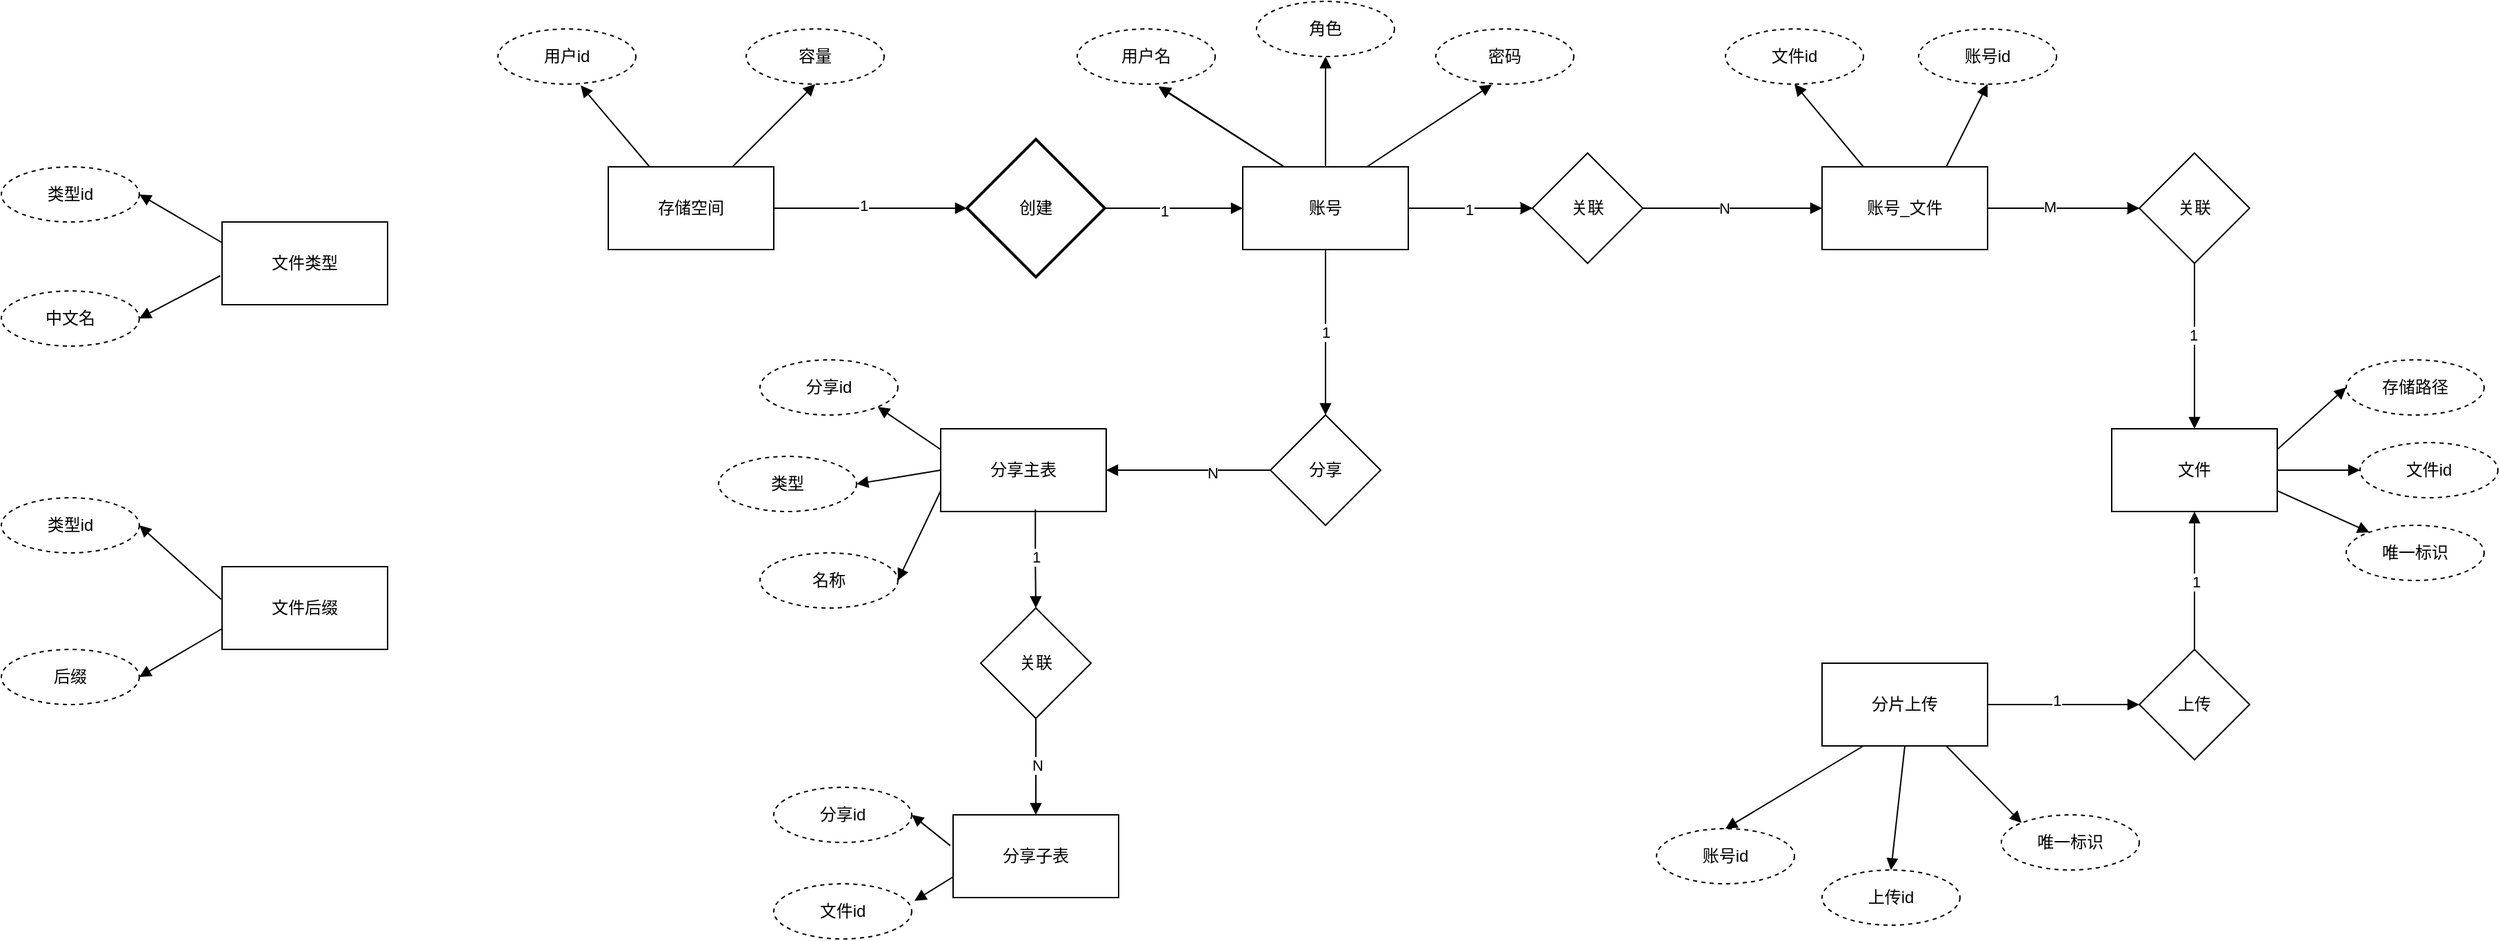 <mxfile version="26.1.3">
  <diagram name="第 1 页" id="PduAg0AREe6uGQokyNW8">
    <mxGraphModel dx="1889" dy="630" grid="1" gridSize="10" guides="1" tooltips="1" connect="1" arrows="1" fold="1" page="1" pageScale="1" pageWidth="827" pageHeight="1169" math="0" shadow="0">
      <root>
        <mxCell id="0" />
        <mxCell id="1" parent="0" />
        <mxCell id="JB8tI0yH94NH3VG3KQCO-1" value="文件类型" style="rounded=0;whiteSpace=wrap;html=1;" parent="1" vertex="1">
          <mxGeometry x="140" y="290" width="120" height="60" as="geometry" />
        </mxCell>
        <mxCell id="JB8tI0yH94NH3VG3KQCO-2" value="类型id" style="ellipse;whiteSpace=wrap;html=1;align=center;dashed=1;" parent="1" vertex="1">
          <mxGeometry x="-20" y="250" width="100" height="40" as="geometry" />
        </mxCell>
        <mxCell id="JB8tI0yH94NH3VG3KQCO-3" value="中文名" style="ellipse;whiteSpace=wrap;html=1;align=center;dashed=1;" parent="1" vertex="1">
          <mxGeometry x="-20" y="340" width="100" height="40" as="geometry" />
        </mxCell>
        <mxCell id="JB8tI0yH94NH3VG3KQCO-6" value="&#xa;&lt;span style=&quot;color: rgba(0, 0, 0, 0); font-family: monospace; font-size: 0px; font-style: normal; font-variant-ligatures: normal; font-variant-caps: normal; font-weight: 400; letter-spacing: normal; orphans: 2; text-align: start; text-indent: 0px; text-transform: none; widows: 2; word-spacing: 0px; -webkit-text-stroke-width: 0px; white-space: nowrap; background-color: rgb(251, 251, 251); text-decoration-thickness: initial; text-decoration-style: initial; text-decoration-color: initial; display: inline !important; float: none;&quot;&gt;&amp;nbsp;&lt;/span&gt;&#xa;&#xa;" style="html=1;verticalAlign=bottom;endArrow=block;curved=0;rounded=0;entryX=1;entryY=0.5;entryDx=0;entryDy=0;exitX=0;exitY=0.25;exitDx=0;exitDy=0;" parent="1" source="JB8tI0yH94NH3VG3KQCO-1" target="JB8tI0yH94NH3VG3KQCO-2" edge="1">
          <mxGeometry width="80" relative="1" as="geometry">
            <mxPoint x="130" y="260" as="sourcePoint" />
            <mxPoint x="210" y="260" as="targetPoint" />
          </mxGeometry>
        </mxCell>
        <mxCell id="JB8tI0yH94NH3VG3KQCO-7" value="" style="html=1;verticalAlign=bottom;endArrow=block;curved=0;rounded=0;exitX=-0.011;exitY=0.65;exitDx=0;exitDy=0;exitPerimeter=0;entryX=1;entryY=0.5;entryDx=0;entryDy=0;" parent="1" source="JB8tI0yH94NH3VG3KQCO-1" target="JB8tI0yH94NH3VG3KQCO-3" edge="1">
          <mxGeometry width="80" relative="1" as="geometry">
            <mxPoint x="110" y="400" as="sourcePoint" />
            <mxPoint x="190" y="400" as="targetPoint" />
          </mxGeometry>
        </mxCell>
        <mxCell id="JB8tI0yH94NH3VG3KQCO-9" value="文件后缀" style="rounded=0;whiteSpace=wrap;html=1;" parent="1" vertex="1">
          <mxGeometry x="140" y="540" width="120" height="60" as="geometry" />
        </mxCell>
        <mxCell id="JB8tI0yH94NH3VG3KQCO-10" value="类型id" style="ellipse;whiteSpace=wrap;html=1;align=center;dashed=1;" parent="1" vertex="1">
          <mxGeometry x="-20" y="490" width="100" height="40" as="geometry" />
        </mxCell>
        <mxCell id="JB8tI0yH94NH3VG3KQCO-11" value="后缀" style="ellipse;whiteSpace=wrap;html=1;align=center;dashed=1;" parent="1" vertex="1">
          <mxGeometry x="-20" y="600" width="100" height="40" as="geometry" />
        </mxCell>
        <mxCell id="JB8tI0yH94NH3VG3KQCO-12" value="" style="html=1;verticalAlign=bottom;endArrow=block;curved=0;rounded=0;entryX=1;entryY=0.5;entryDx=0;entryDy=0;exitX=-0.006;exitY=0.394;exitDx=0;exitDy=0;exitPerimeter=0;" parent="1" source="JB8tI0yH94NH3VG3KQCO-9" target="JB8tI0yH94NH3VG3KQCO-10" edge="1">
          <mxGeometry width="80" relative="1" as="geometry">
            <mxPoint x="140" y="500" as="sourcePoint" />
            <mxPoint x="220" y="500" as="targetPoint" />
          </mxGeometry>
        </mxCell>
        <mxCell id="JB8tI0yH94NH3VG3KQCO-13" value="" style="html=1;verticalAlign=bottom;endArrow=block;curved=0;rounded=0;entryX=1;entryY=0.5;entryDx=0;entryDy=0;exitX=0;exitY=0.75;exitDx=0;exitDy=0;" parent="1" source="JB8tI0yH94NH3VG3KQCO-9" target="JB8tI0yH94NH3VG3KQCO-11" edge="1">
          <mxGeometry x="0.008" width="80" relative="1" as="geometry">
            <mxPoint x="120" y="640" as="sourcePoint" />
            <mxPoint x="200" y="640" as="targetPoint" />
            <mxPoint as="offset" />
          </mxGeometry>
        </mxCell>
        <mxCell id="JB8tI0yH94NH3VG3KQCO-14" value="存储空间" style="rounded=0;whiteSpace=wrap;html=1;" parent="1" vertex="1">
          <mxGeometry x="420" y="250" width="120" height="60" as="geometry" />
        </mxCell>
        <mxCell id="JB8tI0yH94NH3VG3KQCO-15" value="用户id" style="ellipse;whiteSpace=wrap;html=1;align=center;dashed=1;" parent="1" vertex="1">
          <mxGeometry x="340" y="150" width="100" height="40" as="geometry" />
        </mxCell>
        <mxCell id="JB8tI0yH94NH3VG3KQCO-16" value="容量" style="ellipse;whiteSpace=wrap;html=1;align=center;dashed=1;" parent="1" vertex="1">
          <mxGeometry x="520" y="150" width="100" height="40" as="geometry" />
        </mxCell>
        <mxCell id="JB8tI0yH94NH3VG3KQCO-17" value="" style="html=1;verticalAlign=bottom;endArrow=block;curved=0;rounded=0;entryX=0.6;entryY=1.025;entryDx=0;entryDy=0;entryPerimeter=0;exitX=0.25;exitY=0;exitDx=0;exitDy=0;" parent="1" source="JB8tI0yH94NH3VG3KQCO-14" target="JB8tI0yH94NH3VG3KQCO-15" edge="1">
          <mxGeometry x="0.009" width="80" relative="1" as="geometry">
            <mxPoint x="330" y="240" as="sourcePoint" />
            <mxPoint x="410" y="240" as="targetPoint" />
            <mxPoint as="offset" />
          </mxGeometry>
        </mxCell>
        <mxCell id="JB8tI0yH94NH3VG3KQCO-18" value="" style="html=1;verticalAlign=bottom;endArrow=block;curved=0;rounded=0;entryX=0.5;entryY=1;entryDx=0;entryDy=0;exitX=0.75;exitY=0;exitDx=0;exitDy=0;" parent="1" source="JB8tI0yH94NH3VG3KQCO-14" target="JB8tI0yH94NH3VG3KQCO-16" edge="1">
          <mxGeometry width="80" relative="1" as="geometry">
            <mxPoint x="520" y="220" as="sourcePoint" />
            <mxPoint x="600" y="220" as="targetPoint" />
          </mxGeometry>
        </mxCell>
        <mxCell id="JB8tI0yH94NH3VG3KQCO-19" value="创建" style="strokeWidth=2;html=1;shape=mxgraph.flowchart.decision;whiteSpace=wrap;" parent="1" vertex="1">
          <mxGeometry x="680" y="230" width="100" height="100" as="geometry" />
        </mxCell>
        <mxCell id="JB8tI0yH94NH3VG3KQCO-20" value="&#xa;&lt;span style=&quot;color: rgba(0, 0, 0, 0); font-family: monospace; font-size: 0px; font-style: normal; font-variant-ligatures: normal; font-variant-caps: normal; font-weight: 400; letter-spacing: normal; orphans: 2; text-align: start; text-indent: 0px; text-transform: none; widows: 2; word-spacing: 0px; -webkit-text-stroke-width: 0px; white-space: nowrap; background-color: rgb(251, 251, 251); text-decoration-thickness: initial; text-decoration-style: initial; text-decoration-color: initial; display: inline !important; float: none;&quot;&gt;&amp;nbsp;&lt;/span&gt;&#xa;&#xa;" style="endArrow=block;endFill=1;html=1;edgeStyle=orthogonalEdgeStyle;align=left;verticalAlign=top;rounded=0;exitX=1;exitY=0.5;exitDx=0;exitDy=0;" parent="1" source="JB8tI0yH94NH3VG3KQCO-14" target="JB8tI0yH94NH3VG3KQCO-19" edge="1">
          <mxGeometry x="-1" relative="1" as="geometry">
            <mxPoint x="560" y="240" as="sourcePoint" />
            <mxPoint x="720" y="240" as="targetPoint" />
          </mxGeometry>
        </mxCell>
        <mxCell id="JB8tI0yH94NH3VG3KQCO-43" value="1" style="edgeLabel;html=1;align=center;verticalAlign=middle;resizable=0;points=[];" parent="JB8tI0yH94NH3VG3KQCO-20" vertex="1" connectable="0">
          <mxGeometry x="-0.071" y="2" relative="1" as="geometry">
            <mxPoint as="offset" />
          </mxGeometry>
        </mxCell>
        <mxCell id="JB8tI0yH94NH3VG3KQCO-41" value="" style="edgeStyle=orthogonalEdgeStyle;rounded=0;orthogonalLoop=1;jettySize=auto;html=1;" parent="1" source="JB8tI0yH94NH3VG3KQCO-22" target="JB8tI0yH94NH3VG3KQCO-28" edge="1">
          <mxGeometry relative="1" as="geometry" />
        </mxCell>
        <mxCell id="JB8tI0yH94NH3VG3KQCO-22" value="账号" style="rounded=0;whiteSpace=wrap;html=1;" parent="1" vertex="1">
          <mxGeometry x="880" y="250" width="120" height="60" as="geometry" />
        </mxCell>
        <mxCell id="JB8tI0yH94NH3VG3KQCO-26" value="" style="endArrow=block;endFill=1;html=1;edgeStyle=orthogonalEdgeStyle;align=left;verticalAlign=top;rounded=0;exitX=1;exitY=0.5;exitDx=0;exitDy=0;exitPerimeter=0;" parent="1" source="JB8tI0yH94NH3VG3KQCO-19" target="JB8tI0yH94NH3VG3KQCO-22" edge="1">
          <mxGeometry x="-1" relative="1" as="geometry">
            <mxPoint x="760" y="380" as="sourcePoint" />
            <mxPoint x="890" y="280" as="targetPoint" />
            <Array as="points" />
          </mxGeometry>
        </mxCell>
        <mxCell id="JB8tI0yH94NH3VG3KQCO-45" value="1" style="edgeLabel;html=1;align=center;verticalAlign=middle;resizable=0;points=[];" parent="JB8tI0yH94NH3VG3KQCO-26" vertex="1" connectable="0">
          <mxGeometry x="-0.14" y="-2" relative="1" as="geometry">
            <mxPoint as="offset" />
          </mxGeometry>
        </mxCell>
        <mxCell id="JB8tI0yH94NH3VG3KQCO-28" value="关联" style="rhombus;whiteSpace=wrap;html=1;" parent="1" vertex="1">
          <mxGeometry x="1090" y="240" width="80" height="80" as="geometry" />
        </mxCell>
        <mxCell id="JB8tI0yH94NH3VG3KQCO-30" value="" style="endArrow=block;endFill=1;html=1;edgeStyle=orthogonalEdgeStyle;align=left;verticalAlign=top;rounded=0;exitX=1;exitY=0.5;exitDx=0;exitDy=0;" parent="1" source="JB8tI0yH94NH3VG3KQCO-22" target="JB8tI0yH94NH3VG3KQCO-28" edge="1">
          <mxGeometry x="-1" relative="1" as="geometry">
            <mxPoint x="1060" y="450" as="sourcePoint" />
            <mxPoint x="1220" y="450" as="targetPoint" />
          </mxGeometry>
        </mxCell>
        <mxCell id="JB8tI0yH94NH3VG3KQCO-46" value="1" style="edgeLabel;html=1;align=center;verticalAlign=middle;resizable=0;points=[];" parent="JB8tI0yH94NH3VG3KQCO-30" vertex="1" connectable="0">
          <mxGeometry x="-0.022" y="-1" relative="1" as="geometry">
            <mxPoint as="offset" />
          </mxGeometry>
        </mxCell>
        <mxCell id="JB8tI0yH94NH3VG3KQCO-32" value="" style="endArrow=block;endFill=1;html=1;edgeStyle=orthogonalEdgeStyle;align=left;verticalAlign=top;rounded=0;entryX=0;entryY=0.5;entryDx=0;entryDy=0;" parent="1" source="JB8tI0yH94NH3VG3KQCO-28" target="JB8tI0yH94NH3VG3KQCO-34" edge="1">
          <mxGeometry x="-1" relative="1" as="geometry">
            <mxPoint x="1260" y="280" as="sourcePoint" />
            <mxPoint x="1290" y="280" as="targetPoint" />
            <mxPoint as="offset" />
          </mxGeometry>
        </mxCell>
        <mxCell id="JB8tI0yH94NH3VG3KQCO-47" value="N" style="edgeLabel;html=1;align=center;verticalAlign=middle;resizable=0;points=[];" parent="JB8tI0yH94NH3VG3KQCO-32" vertex="1" connectable="0">
          <mxGeometry x="-0.103" relative="1" as="geometry">
            <mxPoint as="offset" />
          </mxGeometry>
        </mxCell>
        <mxCell id="JB8tI0yH94NH3VG3KQCO-42" value="" style="edgeStyle=orthogonalEdgeStyle;rounded=0;orthogonalLoop=1;jettySize=auto;html=1;" parent="1" source="JB8tI0yH94NH3VG3KQCO-34" target="JB8tI0yH94NH3VG3KQCO-35" edge="1">
          <mxGeometry relative="1" as="geometry" />
        </mxCell>
        <mxCell id="JB8tI0yH94NH3VG3KQCO-34" value="账号_文件" style="rounded=0;whiteSpace=wrap;html=1;" parent="1" vertex="1">
          <mxGeometry x="1300" y="250" width="120" height="60" as="geometry" />
        </mxCell>
        <mxCell id="JB8tI0yH94NH3VG3KQCO-35" value="关联" style="rhombus;whiteSpace=wrap;html=1;" parent="1" vertex="1">
          <mxGeometry x="1530" y="240" width="80" height="80" as="geometry" />
        </mxCell>
        <mxCell id="JB8tI0yH94NH3VG3KQCO-36" value="" style="endArrow=block;endFill=1;html=1;edgeStyle=orthogonalEdgeStyle;align=left;verticalAlign=top;rounded=0;exitX=1;exitY=0.5;exitDx=0;exitDy=0;" parent="1" source="JB8tI0yH94NH3VG3KQCO-34" target="JB8tI0yH94NH3VG3KQCO-35" edge="1">
          <mxGeometry x="-1" relative="1" as="geometry">
            <mxPoint x="1390" y="450" as="sourcePoint" />
            <mxPoint x="1550" y="450" as="targetPoint" />
            <mxPoint as="offset" />
          </mxGeometry>
        </mxCell>
        <mxCell id="JB8tI0yH94NH3VG3KQCO-48" value="M" style="edgeLabel;html=1;align=center;verticalAlign=middle;resizable=0;points=[];" parent="JB8tI0yH94NH3VG3KQCO-36" vertex="1" connectable="0">
          <mxGeometry x="-0.194" y="1" relative="1" as="geometry">
            <mxPoint as="offset" />
          </mxGeometry>
        </mxCell>
        <mxCell id="JB8tI0yH94NH3VG3KQCO-38" value="文件" style="rounded=0;whiteSpace=wrap;html=1;" parent="1" vertex="1">
          <mxGeometry x="1510" y="440" width="120" height="60" as="geometry" />
        </mxCell>
        <mxCell id="JB8tI0yH94NH3VG3KQCO-39" value="" style="endArrow=block;endFill=1;html=1;edgeStyle=orthogonalEdgeStyle;align=left;verticalAlign=top;rounded=0;entryX=0.5;entryY=0;entryDx=0;entryDy=0;" parent="1" source="JB8tI0yH94NH3VG3KQCO-35" target="JB8tI0yH94NH3VG3KQCO-38" edge="1">
          <mxGeometry x="-1" relative="1" as="geometry">
            <mxPoint x="1340" y="390" as="sourcePoint" />
            <mxPoint x="1500" y="390" as="targetPoint" />
          </mxGeometry>
        </mxCell>
        <mxCell id="JB8tI0yH94NH3VG3KQCO-49" value="1" style="edgeLabel;html=1;align=center;verticalAlign=middle;resizable=0;points=[];" parent="JB8tI0yH94NH3VG3KQCO-39" vertex="1" connectable="0">
          <mxGeometry x="-0.133" y="-1" relative="1" as="geometry">
            <mxPoint as="offset" />
          </mxGeometry>
        </mxCell>
        <mxCell id="JB8tI0yH94NH3VG3KQCO-50" value="上传" style="rhombus;whiteSpace=wrap;html=1;" parent="1" vertex="1">
          <mxGeometry x="1530" y="600" width="80" height="80" as="geometry" />
        </mxCell>
        <mxCell id="JB8tI0yH94NH3VG3KQCO-51" value="" style="endArrow=block;endFill=1;html=1;edgeStyle=orthogonalEdgeStyle;align=left;verticalAlign=top;rounded=0;entryX=0.5;entryY=1;entryDx=0;entryDy=0;" parent="1" source="JB8tI0yH94NH3VG3KQCO-50" target="JB8tI0yH94NH3VG3KQCO-38" edge="1">
          <mxGeometry x="-1" relative="1" as="geometry">
            <mxPoint x="1420" y="550" as="sourcePoint" />
            <mxPoint x="1580" y="550" as="targetPoint" />
          </mxGeometry>
        </mxCell>
        <mxCell id="JB8tI0yH94NH3VG3KQCO-53" value="1" style="edgeLabel;html=1;align=center;verticalAlign=middle;resizable=0;points=[];" parent="JB8tI0yH94NH3VG3KQCO-51" vertex="1" connectable="0">
          <mxGeometry x="-0.02" y="-1" relative="1" as="geometry">
            <mxPoint as="offset" />
          </mxGeometry>
        </mxCell>
        <mxCell id="JB8tI0yH94NH3VG3KQCO-54" value="分片上传" style="rounded=0;whiteSpace=wrap;html=1;" parent="1" vertex="1">
          <mxGeometry x="1300" y="610" width="120" height="60" as="geometry" />
        </mxCell>
        <mxCell id="JB8tI0yH94NH3VG3KQCO-55" value="" style="endArrow=block;endFill=1;html=1;edgeStyle=orthogonalEdgeStyle;align=left;verticalAlign=top;rounded=0;exitX=1;exitY=0.5;exitDx=0;exitDy=0;entryX=0;entryY=0.5;entryDx=0;entryDy=0;" parent="1" source="JB8tI0yH94NH3VG3KQCO-54" target="JB8tI0yH94NH3VG3KQCO-50" edge="1">
          <mxGeometry x="-1" relative="1" as="geometry">
            <mxPoint x="1440" y="640" as="sourcePoint" />
            <mxPoint x="1600" y="640" as="targetPoint" />
          </mxGeometry>
        </mxCell>
        <mxCell id="JB8tI0yH94NH3VG3KQCO-57" value="1" style="edgeLabel;html=1;align=center;verticalAlign=middle;resizable=0;points=[];" parent="JB8tI0yH94NH3VG3KQCO-55" vertex="1" connectable="0">
          <mxGeometry x="-0.103" y="3" relative="1" as="geometry">
            <mxPoint as="offset" />
          </mxGeometry>
        </mxCell>
        <mxCell id="JB8tI0yH94NH3VG3KQCO-58" value="分享" style="rhombus;whiteSpace=wrap;html=1;" parent="1" vertex="1">
          <mxGeometry x="900" y="430" width="80" height="80" as="geometry" />
        </mxCell>
        <mxCell id="JB8tI0yH94NH3VG3KQCO-59" value="" style="endArrow=block;endFill=1;html=1;edgeStyle=orthogonalEdgeStyle;align=left;verticalAlign=top;rounded=0;exitX=0.5;exitY=1;exitDx=0;exitDy=0;" parent="1" source="JB8tI0yH94NH3VG3KQCO-22" target="JB8tI0yH94NH3VG3KQCO-58" edge="1">
          <mxGeometry x="-1" relative="1" as="geometry">
            <mxPoint x="740" y="410" as="sourcePoint" />
            <mxPoint x="900" y="410" as="targetPoint" />
            <Array as="points">
              <mxPoint x="940" y="370" />
              <mxPoint x="940" y="370" />
            </Array>
          </mxGeometry>
        </mxCell>
        <mxCell id="JB8tI0yH94NH3VG3KQCO-61" value="1" style="edgeLabel;html=1;align=center;verticalAlign=middle;resizable=0;points=[];" parent="JB8tI0yH94NH3VG3KQCO-59" vertex="1" connectable="0">
          <mxGeometry y="6" relative="1" as="geometry">
            <mxPoint x="-6" as="offset" />
          </mxGeometry>
        </mxCell>
        <mxCell id="JB8tI0yH94NH3VG3KQCO-62" value="分享主表" style="rounded=0;whiteSpace=wrap;html=1;" parent="1" vertex="1">
          <mxGeometry x="661" y="440" width="120" height="60" as="geometry" />
        </mxCell>
        <mxCell id="JB8tI0yH94NH3VG3KQCO-63" value="" style="endArrow=block;endFill=1;html=1;edgeStyle=orthogonalEdgeStyle;align=left;verticalAlign=top;rounded=0;entryX=1;entryY=0.5;entryDx=0;entryDy=0;" parent="1" source="JB8tI0yH94NH3VG3KQCO-58" target="JB8tI0yH94NH3VG3KQCO-62" edge="1">
          <mxGeometry x="-1" relative="1" as="geometry">
            <mxPoint x="740" y="600" as="sourcePoint" />
            <mxPoint x="900" y="600" as="targetPoint" />
          </mxGeometry>
        </mxCell>
        <mxCell id="JB8tI0yH94NH3VG3KQCO-65" value="N" style="edgeLabel;html=1;align=center;verticalAlign=middle;resizable=0;points=[];" parent="JB8tI0yH94NH3VG3KQCO-63" vertex="1" connectable="0">
          <mxGeometry x="-0.291" y="2" relative="1" as="geometry">
            <mxPoint as="offset" />
          </mxGeometry>
        </mxCell>
        <mxCell id="JB8tI0yH94NH3VG3KQCO-66" value="分享子表" style="rounded=0;whiteSpace=wrap;html=1;" parent="1" vertex="1">
          <mxGeometry x="670" y="720" width="120" height="60" as="geometry" />
        </mxCell>
        <mxCell id="JB8tI0yH94NH3VG3KQCO-67" value="关联" style="rhombus;whiteSpace=wrap;html=1;" parent="1" vertex="1">
          <mxGeometry x="690" y="570" width="80" height="80" as="geometry" />
        </mxCell>
        <mxCell id="JB8tI0yH94NH3VG3KQCO-68" value="" style="endArrow=block;endFill=1;html=1;edgeStyle=orthogonalEdgeStyle;align=left;verticalAlign=top;rounded=0;exitX=0.572;exitY=0.972;exitDx=0;exitDy=0;exitPerimeter=0;entryX=0.5;entryY=0;entryDx=0;entryDy=0;" parent="1" source="JB8tI0yH94NH3VG3KQCO-62" target="JB8tI0yH94NH3VG3KQCO-67" edge="1">
          <mxGeometry x="-1" relative="1" as="geometry">
            <mxPoint x="540" y="550" as="sourcePoint" />
            <mxPoint x="700" y="550" as="targetPoint" />
          </mxGeometry>
        </mxCell>
        <mxCell id="JB8tI0yH94NH3VG3KQCO-70" value="1" style="edgeLabel;html=1;align=center;verticalAlign=middle;resizable=0;points=[];" parent="JB8tI0yH94NH3VG3KQCO-68" vertex="1" connectable="0">
          <mxGeometry x="-0.038" relative="1" as="geometry">
            <mxPoint as="offset" />
          </mxGeometry>
        </mxCell>
        <mxCell id="JB8tI0yH94NH3VG3KQCO-71" value="" style="endArrow=block;endFill=1;html=1;edgeStyle=orthogonalEdgeStyle;align=left;verticalAlign=top;rounded=0;exitX=0.5;exitY=1;exitDx=0;exitDy=0;entryX=0.5;entryY=0;entryDx=0;entryDy=0;" parent="1" source="JB8tI0yH94NH3VG3KQCO-67" target="JB8tI0yH94NH3VG3KQCO-66" edge="1">
          <mxGeometry x="-1" relative="1" as="geometry">
            <mxPoint x="840" y="670" as="sourcePoint" />
            <mxPoint x="1000" y="670" as="targetPoint" />
            <mxPoint as="offset" />
          </mxGeometry>
        </mxCell>
        <mxCell id="JB8tI0yH94NH3VG3KQCO-74" value="N" style="edgeLabel;html=1;align=center;verticalAlign=middle;resizable=0;points=[];" parent="JB8tI0yH94NH3VG3KQCO-71" vertex="1" connectable="0">
          <mxGeometry x="-0.029" y="1" relative="1" as="geometry">
            <mxPoint as="offset" />
          </mxGeometry>
        </mxCell>
        <mxCell id="JB8tI0yH94NH3VG3KQCO-75" value="用户名" style="ellipse;whiteSpace=wrap;html=1;align=center;dashed=1;" parent="1" vertex="1">
          <mxGeometry x="760" y="150" width="100" height="40" as="geometry" />
        </mxCell>
        <mxCell id="JB8tI0yH94NH3VG3KQCO-76" value="角色" style="ellipse;whiteSpace=wrap;html=1;align=center;dashed=1;" parent="1" vertex="1">
          <mxGeometry x="890" y="130" width="100" height="40" as="geometry" />
        </mxCell>
        <mxCell id="JB8tI0yH94NH3VG3KQCO-77" value="密码" style="ellipse;whiteSpace=wrap;html=1;align=center;dashed=1;" parent="1" vertex="1">
          <mxGeometry x="1020" y="150" width="100" height="40" as="geometry" />
        </mxCell>
        <mxCell id="JB8tI0yH94NH3VG3KQCO-78" value="" style="html=1;verticalAlign=bottom;endArrow=block;curved=0;rounded=0;entryX=0.593;entryY=1.042;entryDx=0;entryDy=0;entryPerimeter=0;exitX=0.25;exitY=0;exitDx=0;exitDy=0;" parent="1" source="JB8tI0yH94NH3VG3KQCO-22" target="JB8tI0yH94NH3VG3KQCO-75" edge="1">
          <mxGeometry width="80" relative="1" as="geometry">
            <mxPoint x="850" y="220" as="sourcePoint" />
            <mxPoint x="930" y="220" as="targetPoint" />
          </mxGeometry>
        </mxCell>
        <mxCell id="JB8tI0yH94NH3VG3KQCO-79" value="" style="html=1;verticalAlign=bottom;endArrow=block;curved=0;rounded=0;entryX=0.593;entryY=1.042;entryDx=0;entryDy=0;entryPerimeter=0;exitX=0.25;exitY=0;exitDx=0;exitDy=0;" parent="1" edge="1">
          <mxGeometry width="80" relative="1" as="geometry">
            <mxPoint x="910" y="250" as="sourcePoint" />
            <mxPoint x="819" y="192" as="targetPoint" />
          </mxGeometry>
        </mxCell>
        <mxCell id="JB8tI0yH94NH3VG3KQCO-80" value="" style="html=1;verticalAlign=bottom;endArrow=block;curved=0;rounded=0;entryX=0.5;entryY=1;entryDx=0;entryDy=0;exitX=0.5;exitY=0;exitDx=0;exitDy=0;" parent="1" source="JB8tI0yH94NH3VG3KQCO-22" target="JB8tI0yH94NH3VG3KQCO-76" edge="1">
          <mxGeometry width="80" relative="1" as="geometry">
            <mxPoint x="940" y="210" as="sourcePoint" />
            <mxPoint x="849" y="152" as="targetPoint" />
          </mxGeometry>
        </mxCell>
        <mxCell id="JB8tI0yH94NH3VG3KQCO-81" value="" style="html=1;verticalAlign=bottom;endArrow=block;curved=0;rounded=0;entryX=0.407;entryY=1.008;entryDx=0;entryDy=0;exitX=0.75;exitY=0;exitDx=0;exitDy=0;entryPerimeter=0;" parent="1" source="JB8tI0yH94NH3VG3KQCO-22" target="JB8tI0yH94NH3VG3KQCO-77" edge="1">
          <mxGeometry width="80" relative="1" as="geometry">
            <mxPoint x="980" y="230" as="sourcePoint" />
            <mxPoint x="1020" y="120" as="targetPoint" />
          </mxGeometry>
        </mxCell>
        <mxCell id="1YwyQfuB1uYmzjiXLS0m-1" value="文件id" style="ellipse;whiteSpace=wrap;html=1;align=center;dashed=1;" vertex="1" parent="1">
          <mxGeometry x="1230" y="150" width="100" height="40" as="geometry" />
        </mxCell>
        <mxCell id="1YwyQfuB1uYmzjiXLS0m-2" value="账号id" style="ellipse;whiteSpace=wrap;html=1;align=center;dashed=1;" vertex="1" parent="1">
          <mxGeometry x="1370" y="150" width="100" height="40" as="geometry" />
        </mxCell>
        <mxCell id="1YwyQfuB1uYmzjiXLS0m-3" value="存储路径" style="ellipse;whiteSpace=wrap;html=1;align=center;dashed=1;" vertex="1" parent="1">
          <mxGeometry x="1680" y="390" width="100" height="40" as="geometry" />
        </mxCell>
        <mxCell id="1YwyQfuB1uYmzjiXLS0m-4" value="文件id" style="ellipse;whiteSpace=wrap;html=1;align=center;dashed=1;" vertex="1" parent="1">
          <mxGeometry x="1690" y="450" width="100" height="40" as="geometry" />
        </mxCell>
        <mxCell id="1YwyQfuB1uYmzjiXLS0m-5" value="唯一标识" style="ellipse;whiteSpace=wrap;html=1;align=center;dashed=1;" vertex="1" parent="1">
          <mxGeometry x="1680" y="510" width="100" height="40" as="geometry" />
        </mxCell>
        <mxCell id="1YwyQfuB1uYmzjiXLS0m-6" value="账号id" style="ellipse;whiteSpace=wrap;html=1;align=center;dashed=1;" vertex="1" parent="1">
          <mxGeometry x="1180" y="730" width="100" height="40" as="geometry" />
        </mxCell>
        <mxCell id="1YwyQfuB1uYmzjiXLS0m-7" value="上传id" style="ellipse;whiteSpace=wrap;html=1;align=center;dashed=1;" vertex="1" parent="1">
          <mxGeometry x="1300" y="760" width="100" height="40" as="geometry" />
        </mxCell>
        <mxCell id="1YwyQfuB1uYmzjiXLS0m-8" value="唯一标识" style="ellipse;whiteSpace=wrap;html=1;align=center;dashed=1;" vertex="1" parent="1">
          <mxGeometry x="1430" y="720" width="100" height="40" as="geometry" />
        </mxCell>
        <mxCell id="1YwyQfuB1uYmzjiXLS0m-9" value="分享id" style="ellipse;whiteSpace=wrap;html=1;align=center;dashed=1;" vertex="1" parent="1">
          <mxGeometry x="540" y="700" width="100" height="40" as="geometry" />
        </mxCell>
        <mxCell id="1YwyQfuB1uYmzjiXLS0m-10" value="文件id" style="ellipse;whiteSpace=wrap;html=1;align=center;dashed=1;" vertex="1" parent="1">
          <mxGeometry x="540" y="770" width="100" height="40" as="geometry" />
        </mxCell>
        <mxCell id="1YwyQfuB1uYmzjiXLS0m-11" value="分享id" style="ellipse;whiteSpace=wrap;html=1;align=center;dashed=1;" vertex="1" parent="1">
          <mxGeometry x="530" y="390" width="100" height="40" as="geometry" />
        </mxCell>
        <mxCell id="1YwyQfuB1uYmzjiXLS0m-12" value="类型" style="ellipse;whiteSpace=wrap;html=1;align=center;dashed=1;" vertex="1" parent="1">
          <mxGeometry x="500" y="460" width="100" height="40" as="geometry" />
        </mxCell>
        <mxCell id="1YwyQfuB1uYmzjiXLS0m-13" value="名称" style="ellipse;whiteSpace=wrap;html=1;align=center;dashed=1;" vertex="1" parent="1">
          <mxGeometry x="530" y="530" width="100" height="40" as="geometry" />
        </mxCell>
        <mxCell id="1YwyQfuB1uYmzjiXLS0m-14" value="" style="html=1;verticalAlign=bottom;endArrow=block;curved=0;rounded=0;entryX=0.5;entryY=1;entryDx=0;entryDy=0;exitX=0.25;exitY=0;exitDx=0;exitDy=0;" edge="1" parent="1" source="JB8tI0yH94NH3VG3KQCO-34" target="1YwyQfuB1uYmzjiXLS0m-1">
          <mxGeometry width="80" relative="1" as="geometry">
            <mxPoint x="1360" y="250" as="sourcePoint" />
            <mxPoint x="1150" y="200" as="targetPoint" />
          </mxGeometry>
        </mxCell>
        <mxCell id="1YwyQfuB1uYmzjiXLS0m-17" value="" style="html=1;verticalAlign=bottom;endArrow=block;curved=0;rounded=0;entryX=0.5;entryY=1;entryDx=0;entryDy=0;exitX=0.75;exitY=0;exitDx=0;exitDy=0;" edge="1" parent="1" source="JB8tI0yH94NH3VG3KQCO-34" target="1YwyQfuB1uYmzjiXLS0m-2">
          <mxGeometry width="80" relative="1" as="geometry">
            <mxPoint x="1340" y="260" as="sourcePoint" />
            <mxPoint x="1290" y="200" as="targetPoint" />
          </mxGeometry>
        </mxCell>
        <mxCell id="1YwyQfuB1uYmzjiXLS0m-18" value="" style="html=1;verticalAlign=bottom;endArrow=block;curved=0;rounded=0;entryX=0;entryY=0.5;entryDx=0;entryDy=0;exitX=1;exitY=0.25;exitDx=0;exitDy=0;" edge="1" parent="1" source="JB8tI0yH94NH3VG3KQCO-38" target="1YwyQfuB1uYmzjiXLS0m-3">
          <mxGeometry width="80" relative="1" as="geometry">
            <mxPoint x="1740" y="340" as="sourcePoint" />
            <mxPoint x="1690" y="280" as="targetPoint" />
          </mxGeometry>
        </mxCell>
        <mxCell id="1YwyQfuB1uYmzjiXLS0m-19" value="" style="html=1;verticalAlign=bottom;endArrow=block;curved=0;rounded=0;entryX=0;entryY=0.5;entryDx=0;entryDy=0;exitX=1;exitY=0.5;exitDx=0;exitDy=0;" edge="1" parent="1" source="JB8tI0yH94NH3VG3KQCO-38" target="1YwyQfuB1uYmzjiXLS0m-4">
          <mxGeometry width="80" relative="1" as="geometry">
            <mxPoint x="1640" y="465" as="sourcePoint" />
            <mxPoint x="1690" y="420" as="targetPoint" />
          </mxGeometry>
        </mxCell>
        <mxCell id="1YwyQfuB1uYmzjiXLS0m-20" value="" style="html=1;verticalAlign=bottom;endArrow=block;curved=0;rounded=0;exitX=1;exitY=0.75;exitDx=0;exitDy=0;" edge="1" parent="1" source="JB8tI0yH94NH3VG3KQCO-38" target="1YwyQfuB1uYmzjiXLS0m-5">
          <mxGeometry width="80" relative="1" as="geometry">
            <mxPoint x="1640" y="480" as="sourcePoint" />
            <mxPoint x="1700" y="480" as="targetPoint" />
          </mxGeometry>
        </mxCell>
        <mxCell id="1YwyQfuB1uYmzjiXLS0m-21" value="" style="html=1;verticalAlign=bottom;endArrow=block;curved=0;rounded=0;exitX=0.75;exitY=1;exitDx=0;exitDy=0;entryX=0;entryY=0;entryDx=0;entryDy=0;" edge="1" parent="1" source="JB8tI0yH94NH3VG3KQCO-54" target="1YwyQfuB1uYmzjiXLS0m-8">
          <mxGeometry width="80" relative="1" as="geometry">
            <mxPoint x="1370" y="690" as="sourcePoint" />
            <mxPoint x="1437" y="720" as="targetPoint" />
          </mxGeometry>
        </mxCell>
        <mxCell id="1YwyQfuB1uYmzjiXLS0m-24" value="" style="html=1;verticalAlign=bottom;endArrow=block;curved=0;rounded=0;exitX=0.5;exitY=1;exitDx=0;exitDy=0;entryX=0.5;entryY=0;entryDx=0;entryDy=0;" edge="1" parent="1" source="JB8tI0yH94NH3VG3KQCO-54" target="1YwyQfuB1uYmzjiXLS0m-7">
          <mxGeometry width="80" relative="1" as="geometry">
            <mxPoint x="1350" y="700" as="sourcePoint" />
            <mxPoint x="1405" y="756" as="targetPoint" />
          </mxGeometry>
        </mxCell>
        <mxCell id="1YwyQfuB1uYmzjiXLS0m-25" value="" style="html=1;verticalAlign=bottom;endArrow=block;curved=0;rounded=0;exitX=0.25;exitY=1;exitDx=0;exitDy=0;entryX=0.5;entryY=0;entryDx=0;entryDy=0;" edge="1" parent="1" source="JB8tI0yH94NH3VG3KQCO-54" target="1YwyQfuB1uYmzjiXLS0m-6">
          <mxGeometry width="80" relative="1" as="geometry">
            <mxPoint x="1320" y="690" as="sourcePoint" />
            <mxPoint x="1310" y="780" as="targetPoint" />
          </mxGeometry>
        </mxCell>
        <mxCell id="1YwyQfuB1uYmzjiXLS0m-26" value="" style="html=1;verticalAlign=bottom;endArrow=block;curved=0;rounded=0;exitX=-0.017;exitY=0.372;exitDx=0;exitDy=0;entryX=1;entryY=0.5;entryDx=0;entryDy=0;exitPerimeter=0;" edge="1" parent="1" source="JB8tI0yH94NH3VG3KQCO-66" target="1YwyQfuB1uYmzjiXLS0m-9">
          <mxGeometry width="80" relative="1" as="geometry">
            <mxPoint x="850" y="720" as="sourcePoint" />
            <mxPoint x="840" y="810" as="targetPoint" />
          </mxGeometry>
        </mxCell>
        <mxCell id="1YwyQfuB1uYmzjiXLS0m-27" value="" style="html=1;verticalAlign=bottom;endArrow=block;curved=0;rounded=0;exitX=0;exitY=0.75;exitDx=0;exitDy=0;entryX=1.02;entryY=0.308;entryDx=0;entryDy=0;entryPerimeter=0;" edge="1" parent="1" source="JB8tI0yH94NH3VG3KQCO-66" target="1YwyQfuB1uYmzjiXLS0m-10">
          <mxGeometry width="80" relative="1" as="geometry">
            <mxPoint x="678" y="752" as="sourcePoint" />
            <mxPoint x="650" y="730" as="targetPoint" />
          </mxGeometry>
        </mxCell>
        <mxCell id="1YwyQfuB1uYmzjiXLS0m-28" value="" style="html=1;verticalAlign=bottom;endArrow=block;curved=0;rounded=0;exitX=0;exitY=0.75;exitDx=0;exitDy=0;entryX=1;entryY=0.5;entryDx=0;entryDy=0;" edge="1" parent="1" source="JB8tI0yH94NH3VG3KQCO-62" target="1YwyQfuB1uYmzjiXLS0m-13">
          <mxGeometry width="80" relative="1" as="geometry">
            <mxPoint x="678" y="752" as="sourcePoint" />
            <mxPoint x="650" y="730" as="targetPoint" />
          </mxGeometry>
        </mxCell>
        <mxCell id="1YwyQfuB1uYmzjiXLS0m-29" value="" style="html=1;verticalAlign=bottom;endArrow=block;curved=0;rounded=0;exitX=0;exitY=0.5;exitDx=0;exitDy=0;entryX=1;entryY=0.5;entryDx=0;entryDy=0;" edge="1" parent="1" source="JB8tI0yH94NH3VG3KQCO-62" target="1YwyQfuB1uYmzjiXLS0m-12">
          <mxGeometry width="80" relative="1" as="geometry">
            <mxPoint x="671" y="495" as="sourcePoint" />
            <mxPoint x="640" y="560" as="targetPoint" />
          </mxGeometry>
        </mxCell>
        <mxCell id="1YwyQfuB1uYmzjiXLS0m-30" value="" style="html=1;verticalAlign=bottom;endArrow=block;curved=0;rounded=0;exitX=0;exitY=0.25;exitDx=0;exitDy=0;entryX=1;entryY=1;entryDx=0;entryDy=0;" edge="1" parent="1" source="JB8tI0yH94NH3VG3KQCO-62" target="1YwyQfuB1uYmzjiXLS0m-11">
          <mxGeometry width="80" relative="1" as="geometry">
            <mxPoint x="671" y="480" as="sourcePoint" />
            <mxPoint x="610" y="490" as="targetPoint" />
          </mxGeometry>
        </mxCell>
      </root>
    </mxGraphModel>
  </diagram>
</mxfile>

